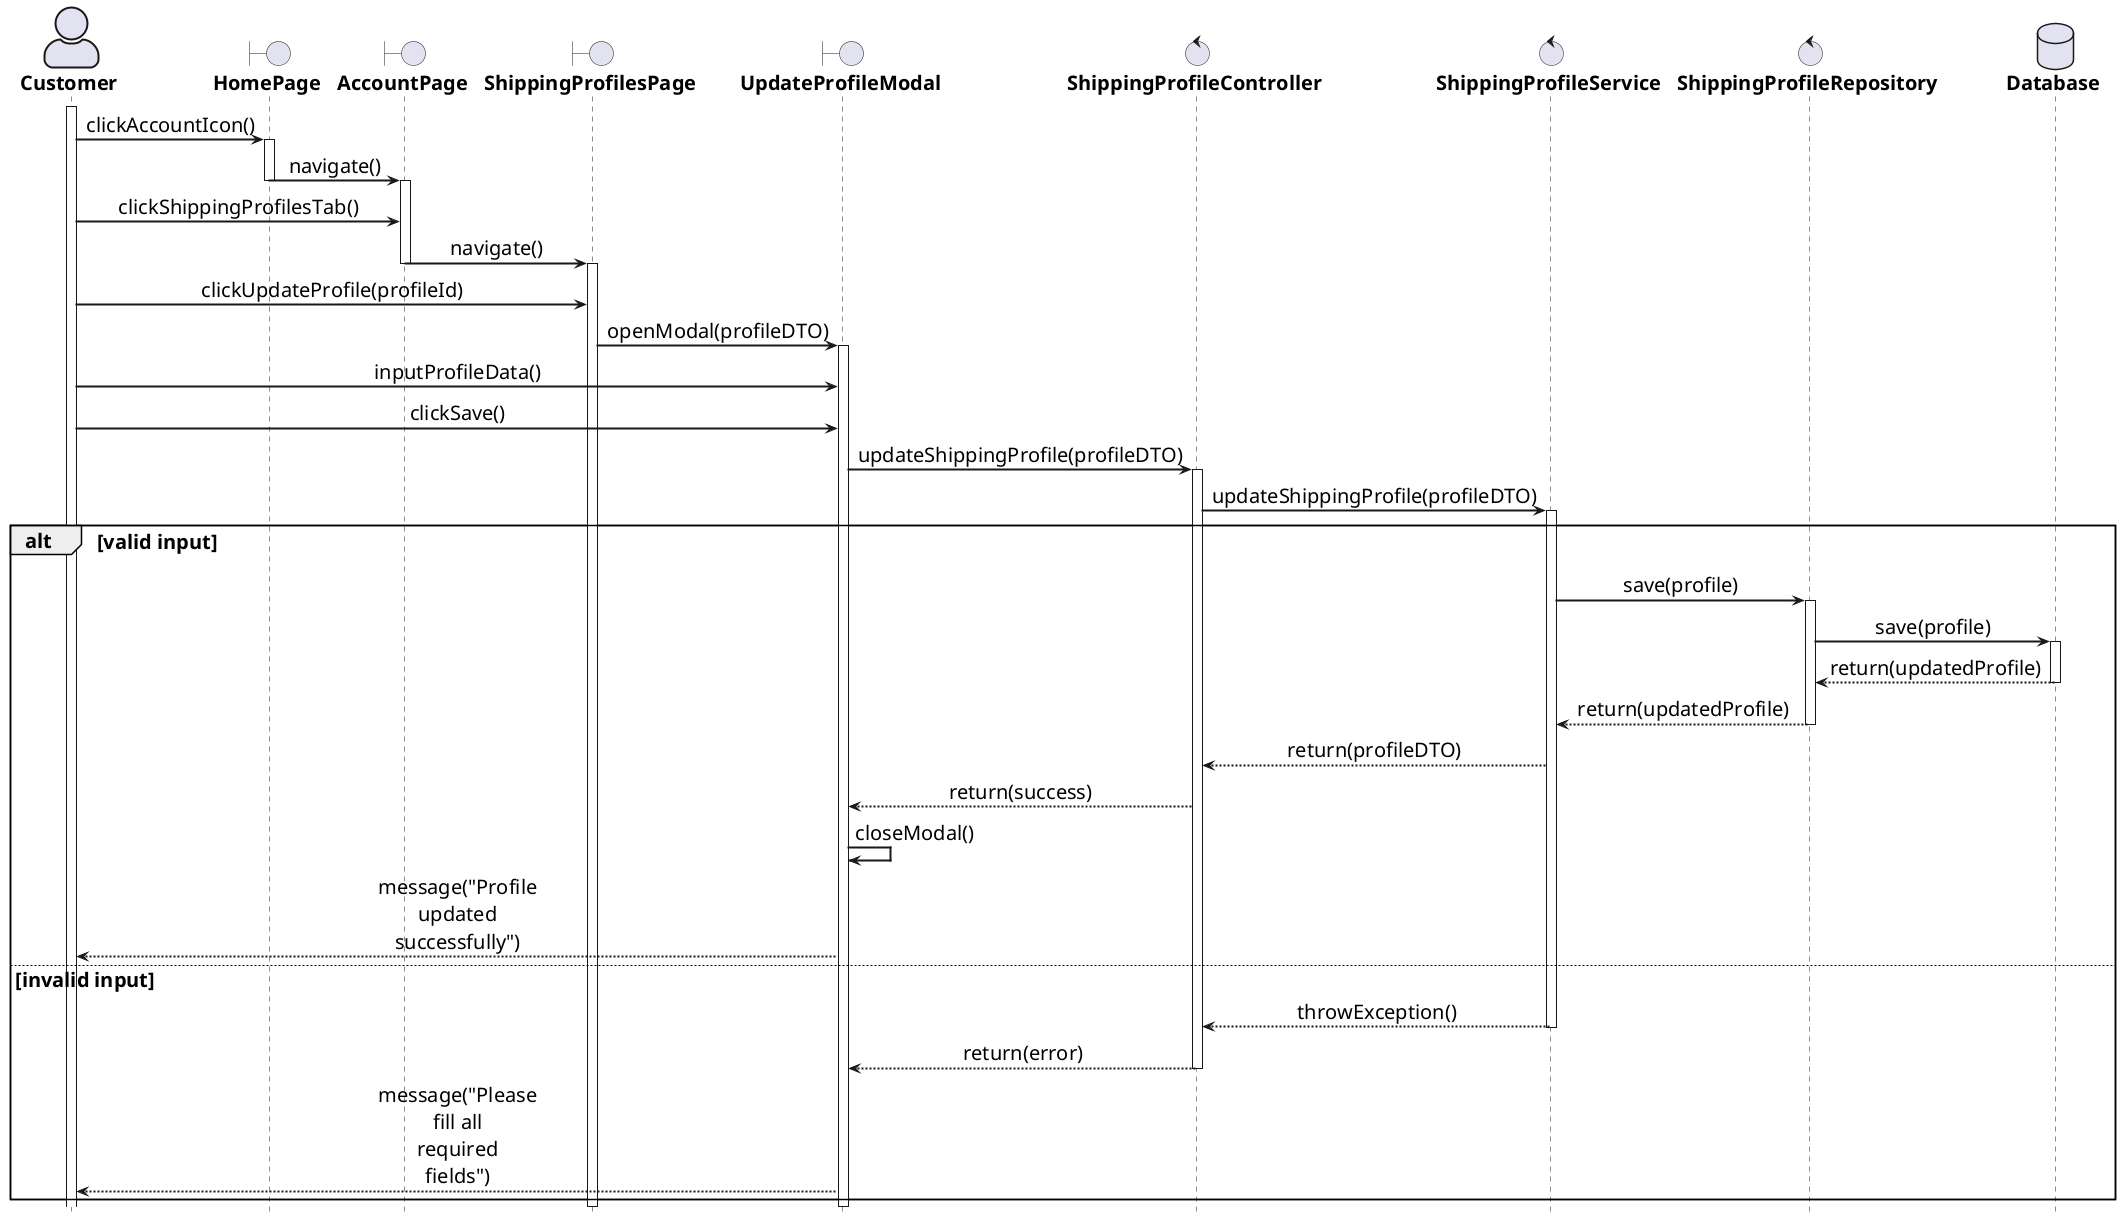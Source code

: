 @startuml

' General configuration
skinparam defaultFontSize 20
skinparam maxMessageSize 60
skinparam sequenceMessageAlign center

' Actor style configuration
skinparam actorStyle awesome

' Arrow and border thickness configuration
skinparam {
    ArrowThickness 2
    ParticipantBorderThickness 2
    ActorBorderThickness 2
    LifeLineBorderThickness 2
    ActivationBorderThickness 2
}

' Life line color configuration
skinparam LifeLineBorderColor black

' Font style configuration for components
skinparam {
    actorFontStyle bold
    boundaryFontStyle bold
    controlFontStyle bold
    entityFontStyle bold
    databaseFontStyle bold
}

' Define components
actor "Customer" as actor
boundary "HomePage" as homePage
boundary "AccountPage" as accountPage
boundary "ShippingProfilesPage" as profilePage
boundary "UpdateProfileModal" as updateModal
control "ShippingProfileController" as controller
control "ShippingProfileService" as service
control "ShippingProfileRepository" as profileRepo
database "Database" as db

' Start processing flow
activate actor

actor -> homePage: clickAccountIcon()
activate homePage

homePage -> accountPage: navigate()
deactivate homePage
activate accountPage

actor -> accountPage: clickShippingProfilesTab()
accountPage -> profilePage: navigate()
deactivate accountPage
activate profilePage

actor -> profilePage: clickUpdateProfile(profileId)

profilePage -> updateModal: openModal(profileDTO)
activate updateModal

actor -> updateModal: inputProfileData()
actor -> updateModal: clickSave()

updateModal -> controller: updateShippingProfile(profileDTO)
activate controller

controller -> service: updateShippingProfile(profileDTO)
activate service

alt valid input
    service -> profileRepo: save(profile)
    activate profileRepo
    profileRepo -> db: save(profile)
    activate db
    db --> profileRepo: return(updatedProfile)
    deactivate db
    profileRepo --> service: return(updatedProfile)
    deactivate profileRepo
    
    service --> controller: return(profileDTO)
    controller --> updateModal: return(success)
    updateModal -> updateModal: closeModal()
    updateModal --> actor: message("Profile updated successfully")
else invalid input
    service --> controller: throwException()
    deactivate service
    controller --> updateModal: return(error)
    deactivate controller
    updateModal --> actor: message("Please fill all required fields")
end

deactivate updateModal
deactivate profilePage

hide footbox
@enduml